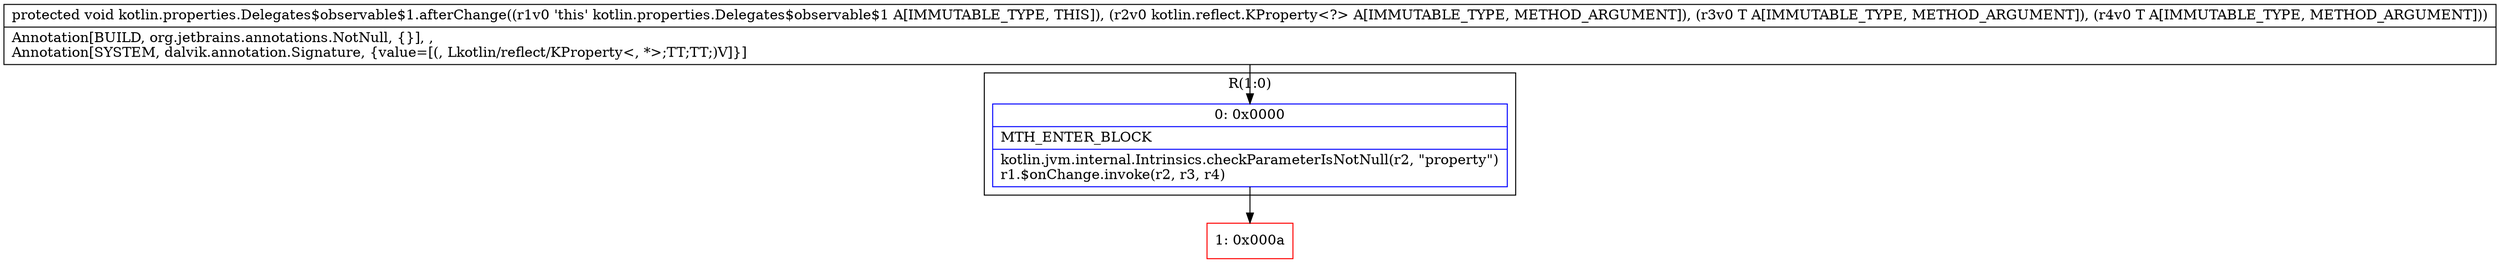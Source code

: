 digraph "CFG forkotlin.properties.Delegates$observable$1.afterChange(Lkotlin\/reflect\/KProperty;Ljava\/lang\/Object;Ljava\/lang\/Object;)V" {
subgraph cluster_Region_514630646 {
label = "R(1:0)";
node [shape=record,color=blue];
Node_0 [shape=record,label="{0\:\ 0x0000|MTH_ENTER_BLOCK\l|kotlin.jvm.internal.Intrinsics.checkParameterIsNotNull(r2, \"property\")\lr1.$onChange.invoke(r2, r3, r4)\l}"];
}
Node_1 [shape=record,color=red,label="{1\:\ 0x000a}"];
MethodNode[shape=record,label="{protected void kotlin.properties.Delegates$observable$1.afterChange((r1v0 'this' kotlin.properties.Delegates$observable$1 A[IMMUTABLE_TYPE, THIS]), (r2v0 kotlin.reflect.KProperty\<?\> A[IMMUTABLE_TYPE, METHOD_ARGUMENT]), (r3v0 T A[IMMUTABLE_TYPE, METHOD_ARGUMENT]), (r4v0 T A[IMMUTABLE_TYPE, METHOD_ARGUMENT]))  | Annotation[BUILD, org.jetbrains.annotations.NotNull, \{\}], , \lAnnotation[SYSTEM, dalvik.annotation.Signature, \{value=[(, Lkotlin\/reflect\/KProperty\<, *\>;TT;TT;)V]\}]\l}"];
MethodNode -> Node_0;
Node_0 -> Node_1;
}


